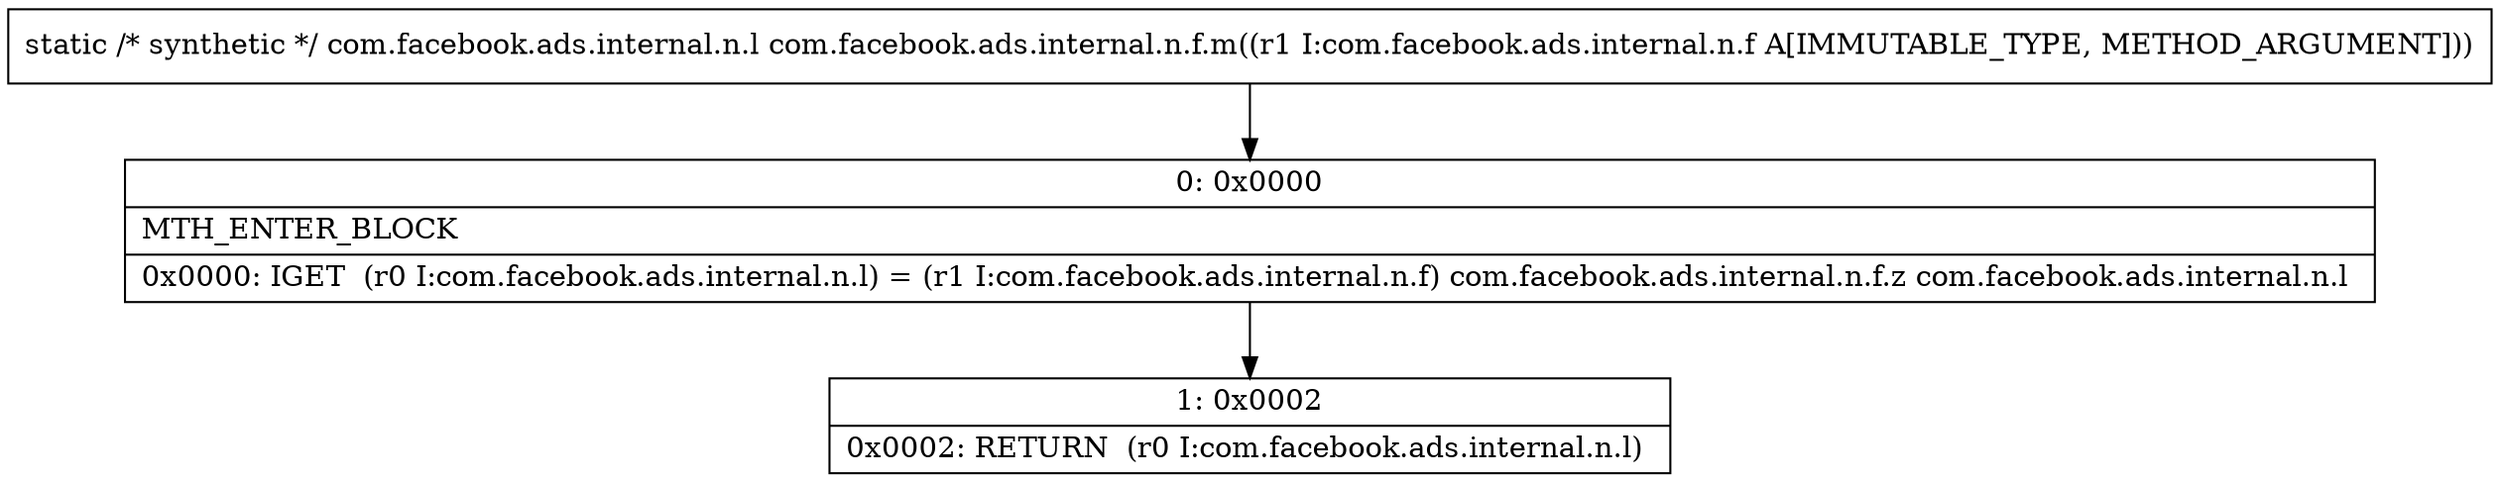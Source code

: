 digraph "CFG forcom.facebook.ads.internal.n.f.m(Lcom\/facebook\/ads\/internal\/n\/f;)Lcom\/facebook\/ads\/internal\/n\/l;" {
Node_0 [shape=record,label="{0\:\ 0x0000|MTH_ENTER_BLOCK\l|0x0000: IGET  (r0 I:com.facebook.ads.internal.n.l) = (r1 I:com.facebook.ads.internal.n.f) com.facebook.ads.internal.n.f.z com.facebook.ads.internal.n.l \l}"];
Node_1 [shape=record,label="{1\:\ 0x0002|0x0002: RETURN  (r0 I:com.facebook.ads.internal.n.l) \l}"];
MethodNode[shape=record,label="{static \/* synthetic *\/ com.facebook.ads.internal.n.l com.facebook.ads.internal.n.f.m((r1 I:com.facebook.ads.internal.n.f A[IMMUTABLE_TYPE, METHOD_ARGUMENT])) }"];
MethodNode -> Node_0;
Node_0 -> Node_1;
}

